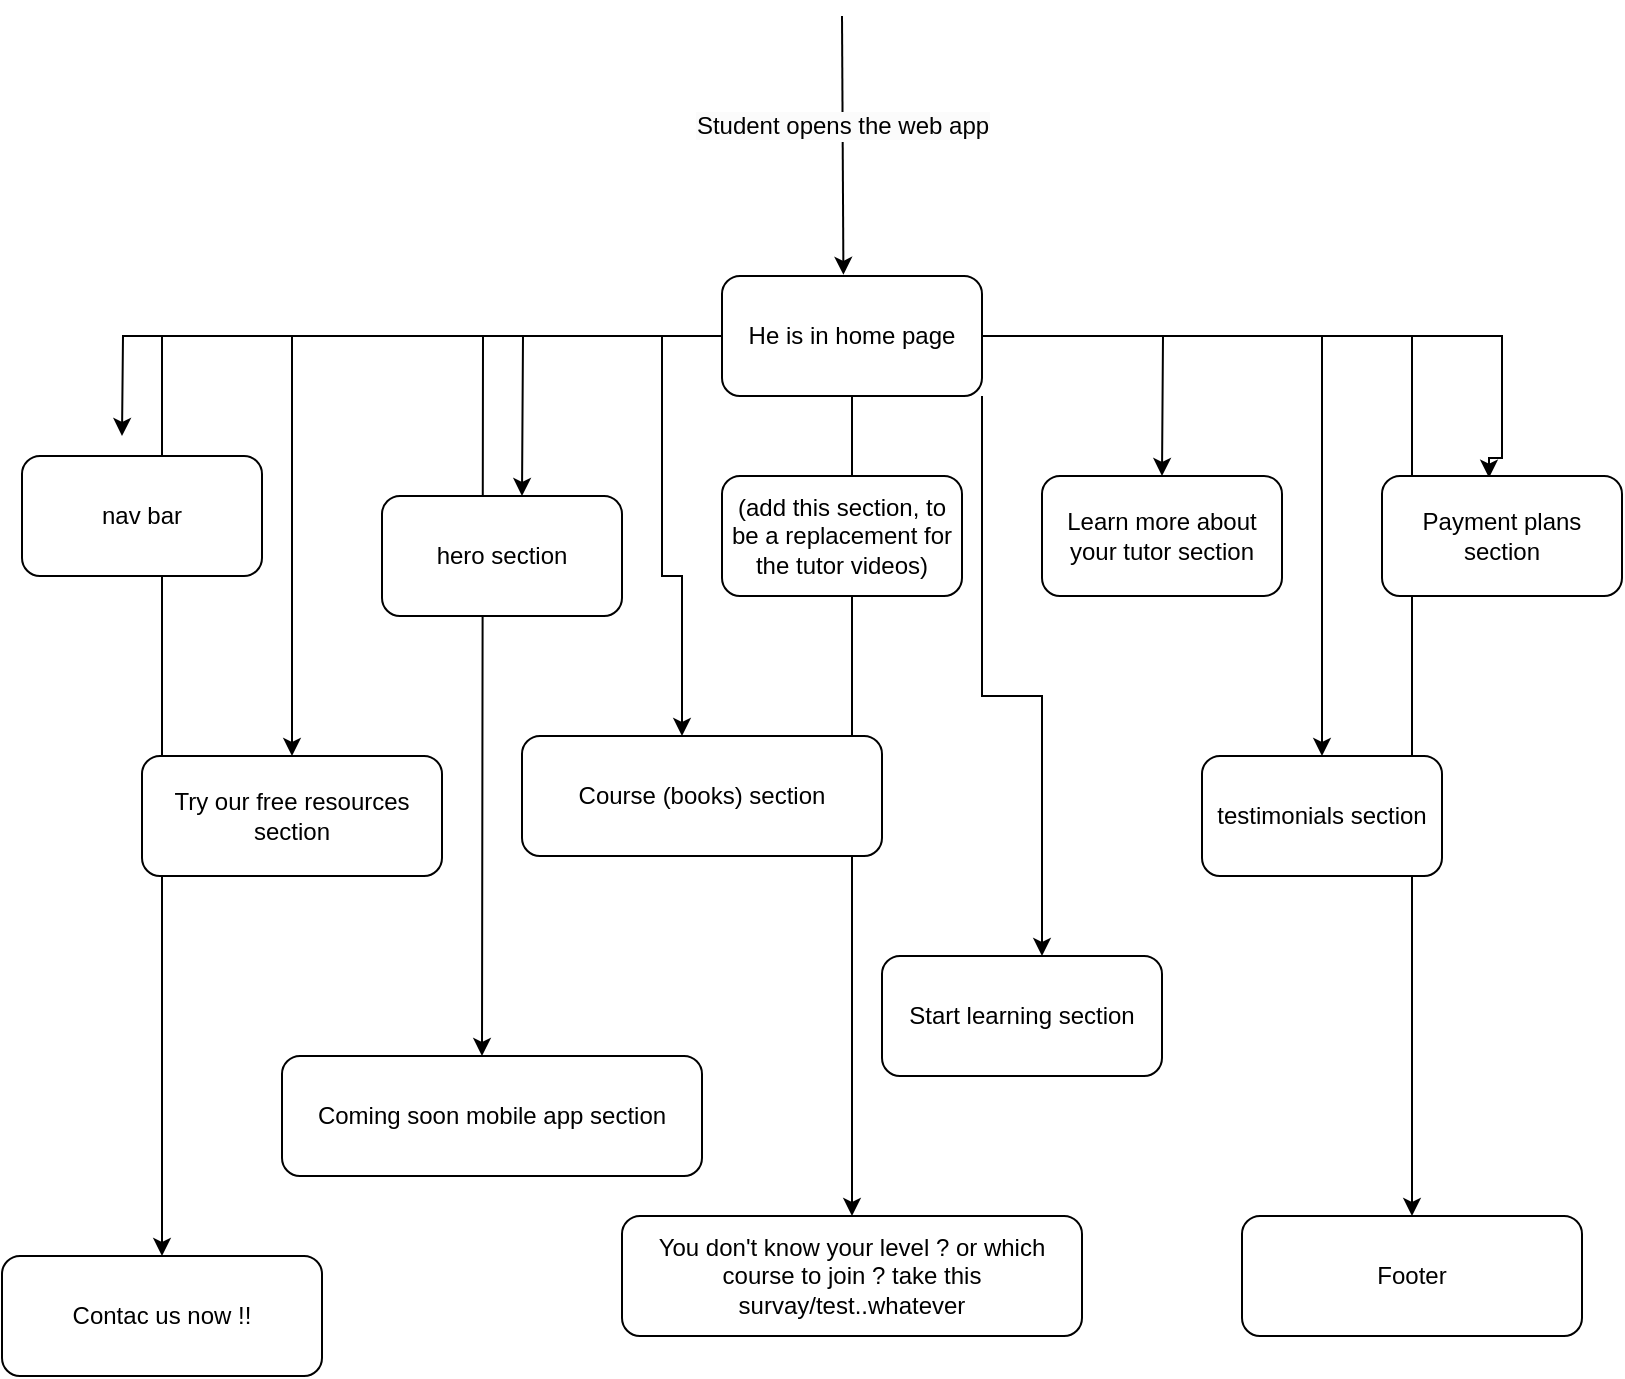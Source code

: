 <mxfile version="24.4.0" type="github" pages="9">
  <diagram name="Home" id="qQ95E2DLK1bnDsNlfMF8">
    <mxGraphModel grid="1" page="1" gridSize="10" guides="1" tooltips="1" connect="1" arrows="1" fold="1" pageScale="1" pageWidth="850" pageHeight="1100" math="0" shadow="0">
      <root>
        <mxCell id="0" />
        <mxCell id="1" parent="0" />
        <mxCell id="99INBaXnObJBXFlZrFe1-5" style="edgeStyle=orthogonalEdgeStyle;rounded=0;orthogonalLoop=1;jettySize=auto;html=1;" parent="1" source="99INBaXnObJBXFlZrFe1-1" edge="1">
          <mxGeometry relative="1" as="geometry">
            <mxPoint x="80" y="250" as="targetPoint" />
          </mxGeometry>
        </mxCell>
        <mxCell id="99INBaXnObJBXFlZrFe1-7" style="edgeStyle=orthogonalEdgeStyle;rounded=0;orthogonalLoop=1;jettySize=auto;html=1;" parent="1" source="99INBaXnObJBXFlZrFe1-1" edge="1">
          <mxGeometry relative="1" as="geometry">
            <mxPoint x="280" y="280" as="targetPoint" />
          </mxGeometry>
        </mxCell>
        <mxCell id="99INBaXnObJBXFlZrFe1-11" style="edgeStyle=orthogonalEdgeStyle;rounded=0;orthogonalLoop=1;jettySize=auto;html=1;" parent="1" source="99INBaXnObJBXFlZrFe1-1" edge="1">
          <mxGeometry relative="1" as="geometry">
            <mxPoint x="600" y="270" as="targetPoint" />
          </mxGeometry>
        </mxCell>
        <mxCell id="99INBaXnObJBXFlZrFe1-13" style="edgeStyle=orthogonalEdgeStyle;rounded=0;orthogonalLoop=1;jettySize=auto;html=1;entryX=0.446;entryY=0.014;entryDx=0;entryDy=0;entryPerimeter=0;" parent="1" source="99INBaXnObJBXFlZrFe1-1" target="99INBaXnObJBXFlZrFe1-14" edge="1">
          <mxGeometry relative="1" as="geometry">
            <mxPoint x="770" y="240" as="targetPoint" />
            <Array as="points">
              <mxPoint x="770" y="200" />
              <mxPoint x="770" y="261" />
            </Array>
          </mxGeometry>
        </mxCell>
        <mxCell id="99INBaXnObJBXFlZrFe1-15" style="edgeStyle=orthogonalEdgeStyle;rounded=0;orthogonalLoop=1;jettySize=auto;html=1;" parent="1" source="99INBaXnObJBXFlZrFe1-1" target="99INBaXnObJBXFlZrFe1-16" edge="1">
          <mxGeometry relative="1" as="geometry">
            <mxPoint x="180" y="420" as="targetPoint" />
          </mxGeometry>
        </mxCell>
        <mxCell id="99INBaXnObJBXFlZrFe1-18" style="edgeStyle=orthogonalEdgeStyle;rounded=0;orthogonalLoop=1;jettySize=auto;html=1;" parent="1" source="99INBaXnObJBXFlZrFe1-1" target="99INBaXnObJBXFlZrFe1-19" edge="1">
          <mxGeometry relative="1" as="geometry">
            <mxPoint x="360" y="390" as="targetPoint" />
            <Array as="points">
              <mxPoint x="350" y="200" />
              <mxPoint x="350" y="320" />
              <mxPoint x="360" y="320" />
            </Array>
          </mxGeometry>
        </mxCell>
        <mxCell id="99INBaXnObJBXFlZrFe1-20" style="edgeStyle=orthogonalEdgeStyle;rounded=0;orthogonalLoop=1;jettySize=auto;html=1;" parent="1" source="99INBaXnObJBXFlZrFe1-1" target="99INBaXnObJBXFlZrFe1-21" edge="1">
          <mxGeometry relative="1" as="geometry">
            <mxPoint x="530" y="410" as="targetPoint" />
          </mxGeometry>
        </mxCell>
        <mxCell id="99INBaXnObJBXFlZrFe1-22" style="edgeStyle=orthogonalEdgeStyle;rounded=0;orthogonalLoop=1;jettySize=auto;html=1;" parent="1" source="99INBaXnObJBXFlZrFe1-1" target="99INBaXnObJBXFlZrFe1-23" edge="1">
          <mxGeometry relative="1" as="geometry">
            <mxPoint x="530" y="420" as="targetPoint" />
            <Array as="points">
              <mxPoint x="510" y="380" />
              <mxPoint x="540" y="380" />
            </Array>
          </mxGeometry>
        </mxCell>
        <mxCell id="99INBaXnObJBXFlZrFe1-24" style="edgeStyle=orthogonalEdgeStyle;rounded=0;orthogonalLoop=1;jettySize=auto;html=1;" parent="1" source="99INBaXnObJBXFlZrFe1-1" edge="1">
          <mxGeometry relative="1" as="geometry">
            <mxPoint x="260" y="560" as="targetPoint" />
          </mxGeometry>
        </mxCell>
        <mxCell id="99INBaXnObJBXFlZrFe1-26" style="edgeStyle=orthogonalEdgeStyle;rounded=0;orthogonalLoop=1;jettySize=auto;html=1;" parent="1" source="99INBaXnObJBXFlZrFe1-1" target="99INBaXnObJBXFlZrFe1-27" edge="1">
          <mxGeometry relative="1" as="geometry">
            <mxPoint x="440" y="640" as="targetPoint" />
          </mxGeometry>
        </mxCell>
        <mxCell id="99INBaXnObJBXFlZrFe1-28" style="edgeStyle=orthogonalEdgeStyle;rounded=0;orthogonalLoop=1;jettySize=auto;html=1;" parent="1" source="99INBaXnObJBXFlZrFe1-1" target="99INBaXnObJBXFlZrFe1-31" edge="1">
          <mxGeometry relative="1" as="geometry">
            <mxPoint x="730" y="650" as="targetPoint" />
          </mxGeometry>
        </mxCell>
        <mxCell id="76fRwmS31UhDcgCS_fb8-1" style="edgeStyle=orthogonalEdgeStyle;rounded=0;orthogonalLoop=1;jettySize=auto;html=1;" parent="1" source="99INBaXnObJBXFlZrFe1-1" target="76fRwmS31UhDcgCS_fb8-2" edge="1">
          <mxGeometry relative="1" as="geometry">
            <mxPoint x="90" y="680" as="targetPoint" />
          </mxGeometry>
        </mxCell>
        <mxCell id="99INBaXnObJBXFlZrFe1-1" value="He is in home page" style="rounded=1;whiteSpace=wrap;html=1;" parent="1" vertex="1">
          <mxGeometry x="380" y="170" width="130" height="60" as="geometry" />
        </mxCell>
        <mxCell id="99INBaXnObJBXFlZrFe1-3" value="" style="endArrow=classic;html=1;rounded=0;entryX=0.467;entryY=-0.01;entryDx=0;entryDy=0;entryPerimeter=0;" parent="1" target="99INBaXnObJBXFlZrFe1-1" edge="1">
          <mxGeometry width="50" height="50" relative="1" as="geometry">
            <mxPoint x="440" y="40" as="sourcePoint" />
            <mxPoint x="439.71" y="150" as="targetPoint" />
          </mxGeometry>
        </mxCell>
        <mxCell id="99INBaXnObJBXFlZrFe1-29" value="&lt;span style=&quot;font-size: 12px; background-color: rgb(251, 251, 251);&quot;&gt;Student opens the web app&lt;/span&gt;" style="edgeLabel;html=1;align=center;verticalAlign=middle;resizable=0;points=[];" parent="99INBaXnObJBXFlZrFe1-3" vertex="1" connectable="0">
          <mxGeometry x="-0.409" y="3" relative="1" as="geometry">
            <mxPoint x="-3" y="17" as="offset" />
          </mxGeometry>
        </mxCell>
        <mxCell id="99INBaXnObJBXFlZrFe1-6" value="nav bar" style="rounded=1;whiteSpace=wrap;html=1;" parent="1" vertex="1">
          <mxGeometry x="30" y="260" width="120" height="60" as="geometry" />
        </mxCell>
        <mxCell id="99INBaXnObJBXFlZrFe1-8" value="hero section" style="rounded=1;whiteSpace=wrap;html=1;" parent="1" vertex="1">
          <mxGeometry x="210" y="280" width="120" height="60" as="geometry" />
        </mxCell>
        <mxCell id="99INBaXnObJBXFlZrFe1-10" value="(add this section, to be a replacement for the tutor videos)" style="rounded=1;whiteSpace=wrap;html=1;" parent="1" vertex="1">
          <mxGeometry x="380" y="270" width="120" height="60" as="geometry" />
        </mxCell>
        <mxCell id="99INBaXnObJBXFlZrFe1-12" value="Learn more about your tutor section" style="rounded=1;whiteSpace=wrap;html=1;" parent="1" vertex="1">
          <mxGeometry x="540" y="270" width="120" height="60" as="geometry" />
        </mxCell>
        <mxCell id="99INBaXnObJBXFlZrFe1-14" value="Payment plans section" style="rounded=1;whiteSpace=wrap;html=1;" parent="1" vertex="1">
          <mxGeometry x="710" y="270" width="120" height="60" as="geometry" />
        </mxCell>
        <mxCell id="99INBaXnObJBXFlZrFe1-16" value="Try our free resources section" style="rounded=1;whiteSpace=wrap;html=1;" parent="1" vertex="1">
          <mxGeometry x="90" y="410" width="150" height="60" as="geometry" />
        </mxCell>
        <mxCell id="99INBaXnObJBXFlZrFe1-19" value="Course (books) section" style="rounded=1;whiteSpace=wrap;html=1;" parent="1" vertex="1">
          <mxGeometry x="280" y="400" width="180" height="60" as="geometry" />
        </mxCell>
        <mxCell id="99INBaXnObJBXFlZrFe1-21" value="testimonials section" style="rounded=1;whiteSpace=wrap;html=1;" parent="1" vertex="1">
          <mxGeometry x="620" y="410" width="120" height="60" as="geometry" />
        </mxCell>
        <mxCell id="99INBaXnObJBXFlZrFe1-23" value="Start learning section" style="rounded=1;whiteSpace=wrap;html=1;" parent="1" vertex="1">
          <mxGeometry x="460" y="510" width="140" height="60" as="geometry" />
        </mxCell>
        <mxCell id="99INBaXnObJBXFlZrFe1-25" value="Coming soon mobile app section" style="rounded=1;whiteSpace=wrap;html=1;" parent="1" vertex="1">
          <mxGeometry x="160" y="560" width="210" height="60" as="geometry" />
        </mxCell>
        <mxCell id="99INBaXnObJBXFlZrFe1-27" value="You don&#39;t know your level ? or which course to join ? take this survay/test..whatever" style="rounded=1;whiteSpace=wrap;html=1;" parent="1" vertex="1">
          <mxGeometry x="330" y="640" width="230" height="60" as="geometry" />
        </mxCell>
        <mxCell id="99INBaXnObJBXFlZrFe1-31" value="Footer" style="rounded=1;whiteSpace=wrap;html=1;" parent="1" vertex="1">
          <mxGeometry x="640" y="640" width="170" height="60" as="geometry" />
        </mxCell>
        <mxCell id="76fRwmS31UhDcgCS_fb8-2" value="Contac us now !!" style="rounded=1;whiteSpace=wrap;html=1;" parent="1" vertex="1">
          <mxGeometry x="20" y="660" width="160" height="60" as="geometry" />
        </mxCell>
      </root>
    </mxGraphModel>
  </diagram>
  <diagram id="vQE7vvgTvT3320Fhl1fX" name="NavBar">
    <mxGraphModel grid="1" page="1" gridSize="10" guides="1" tooltips="1" connect="1" arrows="1" fold="1" pageScale="1" pageWidth="850" pageHeight="1100" math="0" shadow="0">
      <root>
        <mxCell id="0" />
        <mxCell id="1" parent="0" />
        <mxCell id="qBHMc7ry1mglnmrdQFWr-1" value="" style="endArrow=classic;html=1;rounded=0;" edge="1" parent="1" target="qBHMc7ry1mglnmrdQFWr-3">
          <mxGeometry width="50" height="50" relative="1" as="geometry">
            <mxPoint x="440" y="30" as="sourcePoint" />
            <mxPoint x="440" y="160" as="targetPoint" />
          </mxGeometry>
        </mxCell>
        <mxCell id="qBHMc7ry1mglnmrdQFWr-2" value="Client in/on nav bar" style="edgeLabel;html=1;align=center;verticalAlign=middle;resizable=0;points=[];" vertex="1" connectable="0" parent="qBHMc7ry1mglnmrdQFWr-1">
          <mxGeometry x="-0.239" y="-1" relative="1" as="geometry">
            <mxPoint as="offset" />
          </mxGeometry>
        </mxCell>
        <mxCell id="qBHMc7ry1mglnmrdQFWr-4" style="edgeStyle=orthogonalEdgeStyle;rounded=0;orthogonalLoop=1;jettySize=auto;html=1;" edge="1" parent="1" source="qBHMc7ry1mglnmrdQFWr-3">
          <mxGeometry relative="1" as="geometry">
            <mxPoint x="90" y="210" as="targetPoint" />
          </mxGeometry>
        </mxCell>
        <mxCell id="qBHMc7ry1mglnmrdQFWr-6" style="edgeStyle=orthogonalEdgeStyle;rounded=0;orthogonalLoop=1;jettySize=auto;html=1;" edge="1" parent="1" source="qBHMc7ry1mglnmrdQFWr-3" target="qBHMc7ry1mglnmrdQFWr-7">
          <mxGeometry relative="1" as="geometry">
            <mxPoint x="250" y="240" as="targetPoint" />
          </mxGeometry>
        </mxCell>
        <mxCell id="qBHMc7ry1mglnmrdQFWr-8" style="edgeStyle=orthogonalEdgeStyle;rounded=0;orthogonalLoop=1;jettySize=auto;html=1;" edge="1" parent="1" source="qBHMc7ry1mglnmrdQFWr-3" target="qBHMc7ry1mglnmrdQFWr-9">
          <mxGeometry relative="1" as="geometry">
            <mxPoint x="440" y="250" as="targetPoint" />
          </mxGeometry>
        </mxCell>
        <mxCell id="qBHMc7ry1mglnmrdQFWr-10" style="edgeStyle=orthogonalEdgeStyle;rounded=0;orthogonalLoop=1;jettySize=auto;html=1;" edge="1" parent="1" source="qBHMc7ry1mglnmrdQFWr-3">
          <mxGeometry relative="1" as="geometry">
            <mxPoint x="610" y="230" as="targetPoint" />
          </mxGeometry>
        </mxCell>
        <mxCell id="p5dpOKsnA8Q_YTcsY6Lo-1" style="edgeStyle=orthogonalEdgeStyle;rounded=0;orthogonalLoop=1;jettySize=auto;html=1;" edge="1" parent="1" source="qBHMc7ry1mglnmrdQFWr-3" target="p5dpOKsnA8Q_YTcsY6Lo-2">
          <mxGeometry relative="1" as="geometry">
            <mxPoint x="770" y="260" as="targetPoint" />
          </mxGeometry>
        </mxCell>
        <mxCell id="p5dpOKsnA8Q_YTcsY6Lo-3" style="edgeStyle=orthogonalEdgeStyle;rounded=0;orthogonalLoop=1;jettySize=auto;html=1;" edge="1" parent="1" source="qBHMc7ry1mglnmrdQFWr-3" target="p5dpOKsnA8Q_YTcsY6Lo-4">
          <mxGeometry relative="1" as="geometry">
            <mxPoint x="330" y="390" as="targetPoint" />
            <Array as="points">
              <mxPoint x="440" y="230" />
              <mxPoint x="331" y="230" />
            </Array>
          </mxGeometry>
        </mxCell>
        <mxCell id="p5dpOKsnA8Q_YTcsY6Lo-5" style="edgeStyle=orthogonalEdgeStyle;rounded=0;orthogonalLoop=1;jettySize=auto;html=1;" edge="1" parent="1" source="qBHMc7ry1mglnmrdQFWr-3" target="p5dpOKsnA8Q_YTcsY6Lo-6">
          <mxGeometry relative="1" as="geometry">
            <mxPoint x="540" y="420" as="targetPoint" />
            <Array as="points">
              <mxPoint x="440" y="220" />
              <mxPoint x="541" y="220" />
              <mxPoint x="541" y="420" />
              <mxPoint x="520" y="420" />
            </Array>
          </mxGeometry>
        </mxCell>
        <mxCell id="qBHMc7ry1mglnmrdQFWr-3" value="Tabs/pages in the nav bar" style="rounded=1;whiteSpace=wrap;html=1;" vertex="1" parent="1">
          <mxGeometry x="320" y="140" width="240" height="60" as="geometry" />
        </mxCell>
        <mxCell id="qBHMc7ry1mglnmrdQFWr-5" value="Logo/home link" style="rounded=1;whiteSpace=wrap;html=1;" vertex="1" parent="1">
          <mxGeometry x="30" y="220" width="120" height="60" as="geometry" />
        </mxCell>
        <mxCell id="qBHMc7ry1mglnmrdQFWr-7" value="Courses" style="rounded=1;whiteSpace=wrap;html=1;" vertex="1" parent="1">
          <mxGeometry x="190" y="220" width="120" height="60" as="geometry" />
        </mxCell>
        <mxCell id="qBHMc7ry1mglnmrdQFWr-9" value="Resources (Free Resources&lt;span style=&quot;background-color: initial;&quot;&gt;)&lt;/span&gt;" style="rounded=1;whiteSpace=wrap;html=1;" vertex="1" parent="1">
          <mxGeometry x="380" y="240" width="120" height="60" as="geometry" />
        </mxCell>
        <mxCell id="qBHMc7ry1mglnmrdQFWr-11" value="Contact us now" style="rounded=1;whiteSpace=wrap;html=1;" vertex="1" parent="1">
          <mxGeometry x="550" y="240" width="120" height="60" as="geometry" />
        </mxCell>
        <mxCell id="p5dpOKsnA8Q_YTcsY6Lo-2" value="About us (Learn more about your tutor)" style="rounded=1;whiteSpace=wrap;html=1;" vertex="1" parent="1">
          <mxGeometry x="700" y="240" width="140" height="70" as="geometry" />
        </mxCell>
        <mxCell id="p5dpOKsnA8Q_YTcsY6Lo-4" value="Join now (will take him to survay/test)" style="rounded=1;whiteSpace=wrap;html=1;" vertex="1" parent="1">
          <mxGeometry x="270" y="350" width="120" height="60" as="geometry" />
        </mxCell>
        <mxCell id="p5dpOKsnA8Q_YTcsY6Lo-6" value="Chang language button" style="rounded=1;whiteSpace=wrap;html=1;" vertex="1" parent="1">
          <mxGeometry x="450" y="390" width="120" height="60" as="geometry" />
        </mxCell>
      </root>
    </mxGraphModel>
  </diagram>
  <diagram id="QKszedKwvFP-QUrR3vZq" name="CoursesPage">
    <mxGraphModel grid="1" page="1" gridSize="10" guides="1" tooltips="1" connect="1" arrows="1" fold="1" pageScale="1" pageWidth="850" pageHeight="1100" math="0" shadow="0">
      <root>
        <mxCell id="0" />
        <mxCell id="1" parent="0" />
        <mxCell id="uB3lZuAtJhWU3ZwrZ7g3-1" value="" style="edgeStyle=none;orthogonalLoop=1;jettySize=auto;html=1;rounded=0;" edge="1" parent="1" target="uB3lZuAtJhWU3ZwrZ7g3-3">
          <mxGeometry width="100" relative="1" as="geometry">
            <mxPoint x="440" y="10" as="sourcePoint" />
            <mxPoint x="440" y="90" as="targetPoint" />
            <Array as="points">
              <mxPoint x="440" y="50" />
            </Array>
          </mxGeometry>
        </mxCell>
        <mxCell id="uB3lZuAtJhWU3ZwrZ7g3-2" value="Client directed/presses on courses page" style="text;html=1;align=center;verticalAlign=middle;resizable=0;points=[];autosize=1;strokeColor=none;fillColor=none;" vertex="1" parent="1">
          <mxGeometry x="320" y="28" width="240" height="30" as="geometry" />
        </mxCell>
        <mxCell id="uB3lZuAtJhWU3ZwrZ7g3-4" style="edgeStyle=orthogonalEdgeStyle;rounded=0;orthogonalLoop=1;jettySize=auto;html=1;" edge="1" parent="1" source="uB3lZuAtJhWU3ZwrZ7g3-3" target="uB3lZuAtJhWU3ZwrZ7g3-5">
          <mxGeometry relative="1" as="geometry">
            <mxPoint x="280" y="230" as="targetPoint" />
            <Array as="points">
              <mxPoint x="280" y="120" />
              <mxPoint x="280" y="170" />
              <mxPoint x="145" y="170" />
            </Array>
          </mxGeometry>
        </mxCell>
        <mxCell id="uB3lZuAtJhWU3ZwrZ7g3-7" value="Clien press on a course card" style="edgeLabel;html=1;align=center;verticalAlign=middle;resizable=0;points=[];" vertex="1" connectable="0" parent="uB3lZuAtJhWU3ZwrZ7g3-4">
          <mxGeometry x="0.06" relative="1" as="geometry">
            <mxPoint as="offset" />
          </mxGeometry>
        </mxCell>
        <mxCell id="uB3lZuAtJhWU3ZwrZ7g3-3" value="See all courses as cards (exactly as camply courses page)&lt;div&gt;and they are categorized into (Adults-kids...etc)&lt;/div&gt;" style="rounded=1;whiteSpace=wrap;html=1;" vertex="1" parent="1">
          <mxGeometry x="330" y="70" width="220" height="100" as="geometry" />
        </mxCell>
        <mxCell id="uB3lZuAtJhWU3ZwrZ7g3-5" value="&lt;u&gt;&lt;b&gt;See all course details&lt;/b&gt;&lt;/u&gt;&lt;div&gt;&lt;br&gt;&lt;/div&gt;&lt;div&gt;Course/book title&lt;/div&gt;&lt;div&gt;Course info&lt;/div&gt;&lt;div&gt;Syllabus&lt;/div&gt;&lt;div&gt;Try it out button (Join now)&lt;/div&gt;&lt;div&gt;tags(adult-level-...etc)&lt;/div&gt;&lt;div&gt;Other Courses&lt;/div&gt;&lt;div&gt;&lt;br&gt;&lt;/div&gt;" style="rounded=1;whiteSpace=wrap;html=1;" vertex="1" parent="1">
          <mxGeometry x="290" y="250" width="210" height="180" as="geometry" />
        </mxCell>
      </root>
    </mxGraphModel>
  </diagram>
  <diagram id="tzEvsl8KpvASyx-76CDh" name="TestPage">
    <mxGraphModel dx="1287" dy="665" grid="1" gridSize="10" guides="1" tooltips="1" connect="1" arrows="1" fold="1" page="1" pageScale="1" pageWidth="850" pageHeight="1100" math="0" shadow="0">
      <root>
        <mxCell id="0" />
        <mxCell id="1" parent="0" />
        <mxCell id="RE3mwSIbp9zGbHqjbAvO-1" value="" style="edgeStyle=none;orthogonalLoop=1;jettySize=auto;html=1;rounded=0;" parent="1" target="RE3mwSIbp9zGbHqjbAvO-3" edge="1">
          <mxGeometry width="100" relative="1" as="geometry">
            <mxPoint x="440" y="10" as="sourcePoint" />
            <mxPoint x="440" y="100" as="targetPoint" />
            <Array as="points" />
          </mxGeometry>
        </mxCell>
        <mxCell id="RE3mwSIbp9zGbHqjbAvO-2" value="Student presses on join now button" style="edgeLabel;html=1;align=center;verticalAlign=middle;resizable=0;points=[];" parent="RE3mwSIbp9zGbHqjbAvO-1" vertex="1" connectable="0">
          <mxGeometry x="-0.06" y="2" relative="1" as="geometry">
            <mxPoint as="offset" />
          </mxGeometry>
        </mxCell>
        <mxCell id="LlV7WL3NGxs4MEIPcyIP-4" style="edgeStyle=orthogonalEdgeStyle;rounded=0;orthogonalLoop=1;jettySize=auto;html=1;" parent="1" source="RE3mwSIbp9zGbHqjbAvO-3" target="LlV7WL3NGxs4MEIPcyIP-5" edge="1">
          <mxGeometry relative="1" as="geometry">
            <mxPoint x="440" y="360" as="targetPoint" />
          </mxGeometry>
        </mxCell>
        <mxCell id="LlV7WL3NGxs4MEIPcyIP-6" value="First Phase" style="edgeLabel;html=1;align=center;verticalAlign=middle;resizable=0;points=[];" parent="LlV7WL3NGxs4MEIPcyIP-4" vertex="1" connectable="0">
          <mxGeometry x="0.429" relative="1" as="geometry">
            <mxPoint as="offset" />
          </mxGeometry>
        </mxCell>
        <mxCell id="RE3mwSIbp9zGbHqjbAvO-3" value="&lt;u&gt;&lt;b&gt;Client sees the survey/test&lt;/b&gt;&lt;/u&gt;&lt;div&gt;&lt;br&gt;&lt;/div&gt;&lt;div&gt;test phases up top&lt;/div&gt;&lt;div&gt;phase questions&lt;/div&gt;&lt;div&gt;at the end he will be on the checkout with the appropirate payment plan for him&lt;/div&gt;&lt;div&gt;And after he pay you may show him the invocie where can print it or download it (It must contian unique number)&lt;/div&gt;&lt;div&gt;&lt;br&gt;&lt;/div&gt;" style="rounded=1;whiteSpace=wrap;html=1;" parent="1" vertex="1">
          <mxGeometry x="200" y="120" width="480" height="140" as="geometry" />
        </mxCell>
        <mxCell id="LwHHBxwvvmOy3t4fA_ZI-1" style="edgeStyle=orthogonalEdgeStyle;rounded=0;orthogonalLoop=1;jettySize=auto;html=1;" edge="1" parent="1" source="LlV7WL3NGxs4MEIPcyIP-5" target="BI_6KtFZ43zNFemYJTCa-1">
          <mxGeometry relative="1" as="geometry">
            <mxPoint x="339.36" y="598.7" as="targetPoint" />
            <mxPoint x="320" y="390" as="sourcePoint" />
          </mxGeometry>
        </mxCell>
        <mxCell id="LwHHBxwvvmOy3t4fA_ZI-2" value="Student press on next" style="edgeLabel;html=1;align=center;verticalAlign=middle;resizable=0;points=[];" vertex="1" connectable="0" parent="LwHHBxwvvmOy3t4fA_ZI-1">
          <mxGeometry x="0.15" y="-2" relative="1" as="geometry">
            <mxPoint as="offset" />
          </mxGeometry>
        </mxCell>
        <mxCell id="LlV7WL3NGxs4MEIPcyIP-5" value="&lt;u&gt;&lt;b&gt;Phase One: Personal Info&lt;/b&gt;&lt;/u&gt;&lt;div&gt;Name(First name and last name)&lt;/div&gt;&lt;div&gt;Age (full date)--Display Kids or Normal package depenging on age&lt;/div&gt;&lt;div&gt;Native language (select element)&lt;/div&gt;&lt;div&gt;Origin Country (select element)&lt;/div&gt;&lt;div&gt;&lt;div&gt;&lt;div&gt;Arabic level&lt;/div&gt;&lt;div&gt;Age&lt;/div&gt;&lt;/div&gt;&lt;/div&gt;" style="rounded=1;whiteSpace=wrap;html=1;" parent="1" vertex="1">
          <mxGeometry x="380" y="350" width="300" height="170" as="geometry" />
        </mxCell>
        <mxCell id="LwHHBxwvvmOy3t4fA_ZI-4" style="edgeStyle=orthogonalEdgeStyle;rounded=0;orthogonalLoop=1;jettySize=auto;html=1;entryX=0.667;entryY=0;entryDx=0;entryDy=0;entryPerimeter=0;" edge="1" parent="1" source="LwHHBxwvvmOy3t4fA_ZI-3" target="LwHHBxwvvmOy3t4fA_ZI-9">
          <mxGeometry relative="1" as="geometry">
            <mxPoint x="495" y="1229.95" as="targetPoint" />
            <mxPoint x="505.053" y="1119.95" as="sourcePoint" />
          </mxGeometry>
        </mxCell>
        <mxCell id="LwHHBxwvvmOy3t4fA_ZI-5" value="Student chooses a certian course" style="edgeLabel;html=1;align=center;verticalAlign=middle;resizable=0;points=[];" vertex="1" connectable="0" parent="LwHHBxwvvmOy3t4fA_ZI-4">
          <mxGeometry x="-0.166" y="-2" relative="1" as="geometry">
            <mxPoint as="offset" />
          </mxGeometry>
        </mxCell>
        <mxCell id="LwHHBxwvvmOy3t4fA_ZI-6" style="edgeStyle=orthogonalEdgeStyle;rounded=0;orthogonalLoop=1;jettySize=auto;html=1;entryX=0.5;entryY=0;entryDx=0;entryDy=0;exitX=0.005;exitY=0.592;exitDx=0;exitDy=0;exitPerimeter=0;" edge="1" parent="1" source="LwHHBxwvvmOy3t4fA_ZI-3" target="LwHHBxwvvmOy3t4fA_ZI-8">
          <mxGeometry relative="1" as="geometry">
            <mxPoint x="250" y="1199.95" as="targetPoint" />
            <mxPoint x="360" y="1070.003" as="sourcePoint" />
          </mxGeometry>
        </mxCell>
        <mxCell id="LwHHBxwvvmOy3t4fA_ZI-7" value="studens press on preview course&amp;nbsp;" style="edgeLabel;html=1;align=center;verticalAlign=middle;resizable=0;points=[];" vertex="1" connectable="0" parent="LwHHBxwvvmOy3t4fA_ZI-6">
          <mxGeometry x="0.063" relative="1" as="geometry">
            <mxPoint as="offset" />
          </mxGeometry>
        </mxCell>
        <mxCell id="LwHHBxwvvmOy3t4fA_ZI-3" value="&lt;b&gt;&lt;u&gt;Phase Three: Choose a course&lt;/u&gt;&lt;/b&gt;&lt;div&gt;All courses crads&lt;/div&gt;" style="rounded=1;whiteSpace=wrap;html=1;" vertex="1" parent="1">
          <mxGeometry x="360" y="940" width="290" height="100" as="geometry" />
        </mxCell>
        <mxCell id="LwHHBxwvvmOy3t4fA_ZI-8" value="Course details appeared as a side bar" style="rounded=1;whiteSpace=wrap;html=1;" vertex="1" parent="1">
          <mxGeometry x="190" y="1209.95" width="120" height="60" as="geometry" />
        </mxCell>
        <mxCell id="LwHHBxwvvmOy3t4fA_ZI-20" style="edgeStyle=orthogonalEdgeStyle;rounded=0;orthogonalLoop=1;jettySize=auto;html=1;" edge="1" parent="1" source="LwHHBxwvvmOy3t4fA_ZI-9" target="LwHHBxwvvmOy3t4fA_ZI-19">
          <mxGeometry relative="1" as="geometry" />
        </mxCell>
        <mxCell id="LwHHBxwvvmOy3t4fA_ZI-22" value="Student presses on next" style="edgeLabel;html=1;align=center;verticalAlign=middle;resizable=0;points=[];" vertex="1" connectable="0" parent="LwHHBxwvvmOy3t4fA_ZI-20">
          <mxGeometry x="-0.708" y="1" relative="1" as="geometry">
            <mxPoint x="27" y="1" as="offset" />
          </mxGeometry>
        </mxCell>
        <mxCell id="LwHHBxwvvmOy3t4fA_ZI-25" value="Kids (Depending on age)" style="edgeLabel;html=1;align=center;verticalAlign=middle;resizable=0;points=[];" vertex="1" connectable="0" parent="LwHHBxwvvmOy3t4fA_ZI-20">
          <mxGeometry x="0.274" y="-1" relative="1" as="geometry">
            <mxPoint as="offset" />
          </mxGeometry>
        </mxCell>
        <mxCell id="LwHHBxwvvmOy3t4fA_ZI-21" style="edgeStyle=orthogonalEdgeStyle;rounded=0;orthogonalLoop=1;jettySize=auto;html=1;" edge="1" parent="1" source="LwHHBxwvvmOy3t4fA_ZI-9" target="LwHHBxwvvmOy3t4fA_ZI-15">
          <mxGeometry relative="1" as="geometry" />
        </mxCell>
        <mxCell id="LwHHBxwvvmOy3t4fA_ZI-23" value="Student presses on next" style="edgeLabel;html=1;align=center;verticalAlign=middle;resizable=0;points=[];" vertex="1" connectable="0" parent="LwHHBxwvvmOy3t4fA_ZI-21">
          <mxGeometry x="-0.386" y="-1" relative="1" as="geometry">
            <mxPoint as="offset" />
          </mxGeometry>
        </mxCell>
        <mxCell id="LwHHBxwvvmOy3t4fA_ZI-24" value="Adults (Depending on age)" style="edgeLabel;html=1;align=center;verticalAlign=middle;resizable=0;points=[];" vertex="1" connectable="0" parent="LwHHBxwvvmOy3t4fA_ZI-21">
          <mxGeometry x="0.367" relative="1" as="geometry">
            <mxPoint as="offset" />
          </mxGeometry>
        </mxCell>
        <mxCell id="LwHHBxwvvmOy3t4fA_ZI-9" value="Next button appears" style="rounded=1;whiteSpace=wrap;html=1;" vertex="1" parent="1">
          <mxGeometry x="420" y="1269.95" width="120" height="60" as="geometry" />
        </mxCell>
        <mxCell id="LwHHBxwvvmOy3t4fA_ZI-29" style="edgeStyle=orthogonalEdgeStyle;rounded=0;orthogonalLoop=1;jettySize=auto;html=1;" edge="1" parent="1" source="LwHHBxwvvmOy3t4fA_ZI-15" target="LwHHBxwvvmOy3t4fA_ZI-27">
          <mxGeometry relative="1" as="geometry" />
        </mxCell>
        <mxCell id="LwHHBxwvvmOy3t4fA_ZI-15" value="&lt;b&gt;&lt;u&gt;Phase Three: Plans&lt;/u&gt;&lt;/b&gt;&lt;div&gt;Private&lt;/div&gt;&lt;div&gt;Group of 2&lt;/div&gt;&lt;div&gt;More than 2&lt;/div&gt;" style="rounded=1;whiteSpace=wrap;html=1;" vertex="1" parent="1">
          <mxGeometry x="190" y="1479.95" width="140" height="80" as="geometry" />
        </mxCell>
        <mxCell id="LwHHBxwvvmOy3t4fA_ZI-28" style="edgeStyle=orthogonalEdgeStyle;rounded=0;orthogonalLoop=1;jettySize=auto;html=1;" edge="1" parent="1" source="LwHHBxwvvmOy3t4fA_ZI-19" target="LwHHBxwvvmOy3t4fA_ZI-27">
          <mxGeometry relative="1" as="geometry" />
        </mxCell>
        <mxCell id="LwHHBxwvvmOy3t4fA_ZI-30" value="Student presses on next" style="edgeLabel;html=1;align=center;verticalAlign=middle;resizable=0;points=[];" vertex="1" connectable="0" parent="LwHHBxwvvmOy3t4fA_ZI-28">
          <mxGeometry x="0.43" relative="1" as="geometry">
            <mxPoint as="offset" />
          </mxGeometry>
        </mxCell>
        <mxCell id="LwHHBxwvvmOy3t4fA_ZI-19" value="&lt;b&gt;&lt;u&gt;Phase Three: Plans&lt;/u&gt;&lt;/b&gt;&lt;div&gt;Private&lt;/div&gt;&lt;div&gt;Group of 2&lt;/div&gt;&lt;div&gt;More than 2&lt;/div&gt;" style="rounded=1;whiteSpace=wrap;html=1;" vertex="1" parent="1">
          <mxGeometry x="600" y="1469.95" width="160" height="90" as="geometry" />
        </mxCell>
        <mxCell id="LwHHBxwvvmOy3t4fA_ZI-31" style="edgeStyle=orthogonalEdgeStyle;rounded=0;orthogonalLoop=1;jettySize=auto;html=1;entryX=0.576;entryY=-0.043;entryDx=0;entryDy=0;entryPerimeter=0;" edge="1" parent="1" source="LwHHBxwvvmOy3t4fA_ZI-27" target="LwHHBxwvvmOy3t4fA_ZI-33">
          <mxGeometry relative="1" as="geometry">
            <mxPoint x="480" y="1799.95" as="targetPoint" />
          </mxGeometry>
        </mxCell>
        <mxCell id="LwHHBxwvvmOy3t4fA_ZI-32" value="Studens has paid" style="edgeLabel;html=1;align=center;verticalAlign=middle;resizable=0;points=[];" vertex="1" connectable="0" parent="LwHHBxwvvmOy3t4fA_ZI-31">
          <mxGeometry x="-0.217" y="-1" relative="1" as="geometry">
            <mxPoint as="offset" />
          </mxGeometry>
        </mxCell>
        <mxCell id="LwHHBxwvvmOy3t4fA_ZI-27" value="Checkout page&lt;div&gt;Paypal&amp;nbsp;&lt;/div&gt;&lt;div&gt;or&amp;nbsp;&lt;/div&gt;&lt;div&gt;Bank&lt;/div&gt;&lt;div&gt;&lt;br&gt;&lt;/div&gt;" style="rounded=1;whiteSpace=wrap;html=1;" vertex="1" parent="1">
          <mxGeometry x="400" y="1619.95" width="160" height="110" as="geometry" />
        </mxCell>
        <mxCell id="LwHHBxwvvmOy3t4fA_ZI-33" value="A. Preview his recipt/invoice (Enable him to copy transaction id or print/download the invoice)&lt;div&gt;B. Send confirmation mail to his email&lt;/div&gt;&lt;div&gt;C. Display&amp;nbsp; a message on his screen which says (&lt;span style=&quot;background-color: rgb(255, 255, 255); font-size: 11px; text-wrap: nowrap;&quot;&gt;Your tutor will contact you soon&lt;/span&gt;&lt;span style=&quot;background-color: initial;&quot;&gt;)&lt;/span&gt;&lt;/div&gt;" style="rounded=1;whiteSpace=wrap;html=1;" vertex="1" parent="1">
          <mxGeometry x="350" y="1859.95" width="280" height="210" as="geometry" />
        </mxCell>
        <mxCell id="BI_6KtFZ43zNFemYJTCa-2" style="edgeStyle=orthogonalEdgeStyle;rounded=0;orthogonalLoop=1;jettySize=auto;html=1;" edge="1" parent="1" source="BI_6KtFZ43zNFemYJTCa-1" target="LwHHBxwvvmOy3t4fA_ZI-3">
          <mxGeometry relative="1" as="geometry" />
        </mxCell>
        <mxCell id="BI_6KtFZ43zNFemYJTCa-1" value="&lt;div&gt;&lt;b&gt;&lt;u&gt;How the test going to be implemented???&lt;/u&gt;&lt;/b&gt;&lt;/div&gt;&lt;b&gt;&lt;u&gt;&lt;div&gt;&lt;b&gt;&lt;u&gt;&lt;br&gt;&lt;/u&gt;&lt;/b&gt;&lt;/div&gt;Phase two: Test to evalutate your level&lt;/u&gt;&lt;/b&gt;&lt;div&gt;&lt;br&gt;&lt;/div&gt;" style="rounded=1;whiteSpace=wrap;html=1;fillColor=#FF3333;" vertex="1" parent="1">
          <mxGeometry x="200" y="630" width="290" height="100" as="geometry" />
        </mxCell>
      </root>
    </mxGraphModel>
  </diagram>
  <diagram id="CI355EpnzvKX1VtgfptM" name="FreeResourcesPage">
    <mxGraphModel grid="1" page="1" gridSize="10" guides="1" tooltips="1" connect="1" arrows="1" fold="1" pageScale="1" pageWidth="850" pageHeight="1100" math="0" shadow="0">
      <root>
        <mxCell id="0" />
        <mxCell id="1" parent="0" />
        <mxCell id="V4mTrTui0ELXM4Fs0Xw9-1" value="" style="edgeStyle=none;orthogonalLoop=1;jettySize=auto;html=1;rounded=0;" parent="1" target="V4mTrTui0ELXM4Fs0Xw9-3" edge="1">
          <mxGeometry width="100" relative="1" as="geometry">
            <mxPoint x="440" y="20" as="sourcePoint" />
            <mxPoint x="440" y="110" as="targetPoint" />
            <Array as="points" />
          </mxGeometry>
        </mxCell>
        <mxCell id="V4mTrTui0ELXM4Fs0Xw9-2" value="Student presses on Get a free lesson&amp;nbsp;" style="edgeLabel;html=1;align=center;verticalAlign=middle;resizable=0;points=[];" parent="V4mTrTui0ELXM4Fs0Xw9-1" vertex="1" connectable="0">
          <mxGeometry x="-0.194" y="1" relative="1" as="geometry">
            <mxPoint as="offset" />
          </mxGeometry>
        </mxCell>
        <mxCell id="V4mTrTui0ELXM4Fs0Xw9-4" style="edgeStyle=orthogonalEdgeStyle;rounded=0;orthogonalLoop=1;jettySize=auto;html=1;" parent="1" source="V4mTrTui0ELXM4Fs0Xw9-3" target="V4mTrTui0ELXM4Fs0Xw9-6" edge="1">
          <mxGeometry relative="1" as="geometry">
            <mxPoint x="440" y="320" as="targetPoint" />
          </mxGeometry>
        </mxCell>
        <mxCell id="V4mTrTui0ELXM4Fs0Xw9-5" value="Client presses on a resource" style="edgeLabel;html=1;align=center;verticalAlign=middle;resizable=0;points=[];" parent="V4mTrTui0ELXM4Fs0Xw9-4" vertex="1" connectable="0">
          <mxGeometry x="-0.027" y="1" relative="1" as="geometry">
            <mxPoint as="offset" />
          </mxGeometry>
        </mxCell>
        <mxCell id="V4mTrTui0ELXM4Fs0Xw9-3" value="" style="rounded=1;whiteSpace=wrap;html=1;" parent="1" vertex="1">
          <mxGeometry x="290" y="120" width="300" height="90" as="geometry" />
        </mxCell>
        <mxCell id="V4mTrTui0ELXM4Fs0Xw9-6" value="" style="rounded=1;whiteSpace=wrap;html=1;" parent="1" vertex="1">
          <mxGeometry x="290" y="320" width="300" height="150" as="geometry" />
        </mxCell>
      </root>
    </mxGraphModel>
  </diagram>
  <diagram id="0rYFkXEj88z6BJiJMRTO" name="ContactUsPage">
    <mxGraphModel dx="643" dy="333" grid="1" gridSize="10" guides="1" tooltips="1" connect="1" arrows="1" fold="1" page="1" pageScale="1" pageWidth="850" pageHeight="1100" math="0" shadow="0">
      <root>
        <mxCell id="0" />
        <mxCell id="1" parent="0" />
        <mxCell id="fkW3sX-ybW8KuCKRwhAY-1" value="" style="edgeStyle=none;orthogonalLoop=1;jettySize=auto;html=1;rounded=0;" parent="1" target="fkW3sX-ybW8KuCKRwhAY-2" edge="1">
          <mxGeometry width="100" relative="1" as="geometry">
            <mxPoint x="400" y="10" as="sourcePoint" />
            <mxPoint x="400" y="80" as="targetPoint" />
            <Array as="points" />
          </mxGeometry>
        </mxCell>
        <mxCell id="fkW3sX-ybW8KuCKRwhAY-3" value="Client directed/presses on contact us page" style="edgeLabel;html=1;align=center;verticalAlign=middle;resizable=0;points=[];" parent="fkW3sX-ybW8KuCKRwhAY-1" vertex="1" connectable="0">
          <mxGeometry x="-0.26" y="1" relative="1" as="geometry">
            <mxPoint x="9" as="offset" />
          </mxGeometry>
        </mxCell>
        <mxCell id="fkW3sX-ybW8KuCKRwhAY-2" value="&lt;b&gt;&lt;u&gt;Client sees a bunch of inputs so he can enter his details in them&lt;/u&gt;&lt;/b&gt;&lt;div&gt;&lt;b&gt;&lt;u&gt;&lt;br&gt;&lt;/u&gt;&lt;/b&gt;&lt;div&gt;Name&lt;/div&gt;&lt;div&gt;Email&lt;/div&gt;&lt;div&gt;Phone Number&lt;/div&gt;&lt;div&gt;Gender&lt;/div&gt;&lt;div&gt;Native language&lt;/div&gt;&lt;div&gt;Origin Country&lt;/div&gt;&lt;div&gt;Arabic level&lt;/div&gt;&lt;div&gt;Age&lt;/div&gt;&lt;/div&gt;&lt;div&gt;Message (Optional)&lt;/div&gt;" style="rounded=1;whiteSpace=wrap;html=1;" parent="1" vertex="1">
          <mxGeometry x="210" y="90" width="380" height="200" as="geometry" />
        </mxCell>
      </root>
    </mxGraphModel>
  </diagram>
  <diagram id="Olqq-c95l4SBbOqqx3QL" name="AboutUsORLearnMoreAboutYourTutorPage">
    <mxGraphModel grid="1" page="1" gridSize="10" guides="1" tooltips="1" connect="1" arrows="1" fold="1" pageScale="1" pageWidth="850" pageHeight="1100" math="0" shadow="0">
      <root>
        <mxCell id="0" />
        <mxCell id="1" parent="0" />
        <mxCell id="4_cNXhDmkJWjyUubfjrY-1" value="" style="edgeStyle=none;orthogonalLoop=1;jettySize=auto;html=1;rounded=0;" edge="1" parent="1" target="4_cNXhDmkJWjyUubfjrY-3">
          <mxGeometry width="100" relative="1" as="geometry">
            <mxPoint x="440" y="20" as="sourcePoint" />
            <mxPoint x="440" y="120" as="targetPoint" />
            <Array as="points" />
          </mxGeometry>
        </mxCell>
        <mxCell id="4_cNXhDmkJWjyUubfjrY-2" value="Client presses on learn more about your tutor page" style="edgeLabel;html=1;align=center;verticalAlign=middle;resizable=0;points=[];" vertex="1" connectable="0" parent="4_cNXhDmkJWjyUubfjrY-1">
          <mxGeometry x="-0.029" y="1" relative="1" as="geometry">
            <mxPoint as="offset" />
          </mxGeometry>
        </mxCell>
        <mxCell id="4_cNXhDmkJWjyUubfjrY-3" value="Tutor bio and info&lt;div&gt;Contact us now button&lt;/div&gt;&lt;div&gt;Join now button&lt;/div&gt;&lt;div&gt;&lt;br&gt;&lt;/div&gt;" style="rounded=1;whiteSpace=wrap;html=1;" vertex="1" parent="1">
          <mxGeometry x="270" y="130" width="340" height="130" as="geometry" />
        </mxCell>
      </root>
    </mxGraphModel>
  </diagram>
  <diagram id="3ZruaZfo9Zzu6ULaJqnI" name="PaymentPlansPage">
    <mxGraphModel grid="1" page="1" gridSize="10" guides="1" tooltips="1" connect="1" arrows="1" fold="1" pageScale="1" pageWidth="850" pageHeight="1100" math="0" shadow="0">
      <root>
        <mxCell id="0" />
        <mxCell id="1" parent="0" />
      </root>
    </mxGraphModel>
  </diagram>
  <diagram id="Me4W-ue9wVeITyY-dv9F" name="AdminPanelPage">
    <mxGraphModel grid="1" page="1" gridSize="10" guides="1" tooltips="1" connect="1" arrows="1" fold="1" pageScale="1" pageWidth="850" pageHeight="1100" math="0" shadow="0">
      <root>
        <mxCell id="0" />
        <mxCell id="1" parent="0" />
        <mxCell id="_R4BAQkw3wgSuIhfWQux-1" value="" style="edgeStyle=none;orthogonalLoop=1;jettySize=auto;html=1;rounded=0;" parent="1" target="_R4BAQkw3wgSuIhfWQux-3" edge="1">
          <mxGeometry width="100" relative="1" as="geometry">
            <mxPoint x="420" y="20" as="sourcePoint" />
            <mxPoint x="420" y="120" as="targetPoint" />
            <Array as="points" />
          </mxGeometry>
        </mxCell>
        <mxCell id="_R4BAQkw3wgSuIhfWQux-2" value="Client heads to admin route/page" style="edgeLabel;html=1;align=center;verticalAlign=middle;resizable=0;points=[];" parent="_R4BAQkw3wgSuIhfWQux-1" vertex="1" connectable="0">
          <mxGeometry x="0.137" y="-3" relative="1" as="geometry">
            <mxPoint as="offset" />
          </mxGeometry>
        </mxCell>
        <mxCell id="_R4BAQkw3wgSuIhfWQux-4" style="edgeStyle=orthogonalEdgeStyle;rounded=0;orthogonalLoop=1;jettySize=auto;html=1;entryX=0.389;entryY=-0.019;entryDx=0;entryDy=0;entryPerimeter=0;" parent="1" source="6zVvQmFkq9nPuPwvFK3H-3" target="_R4BAQkw3wgSuIhfWQux-6" edge="1">
          <mxGeometry relative="1" as="geometry">
            <mxPoint x="110" y="454.97" as="targetPoint" />
            <mxPoint x="300" y="349.999" as="sourcePoint" />
          </mxGeometry>
        </mxCell>
        <mxCell id="_R4BAQkw3wgSuIhfWQux-8" style="edgeStyle=orthogonalEdgeStyle;rounded=0;orthogonalLoop=1;jettySize=auto;html=1;" parent="1" source="6zVvQmFkq9nPuPwvFK3H-3" target="_R4BAQkw3wgSuIhfWQux-9" edge="1">
          <mxGeometry relative="1" as="geometry">
            <mxPoint x="415" y="454.97" as="targetPoint" />
            <mxPoint x="450.029" y="404.97" as="sourcePoint" />
            <Array as="points">
              <mxPoint x="430" y="432" />
              <mxPoint x="420" y="432" />
            </Array>
          </mxGeometry>
        </mxCell>
        <mxCell id="_R4BAQkw3wgSuIhfWQux-10" style="edgeStyle=orthogonalEdgeStyle;rounded=0;orthogonalLoop=1;jettySize=auto;html=1;exitX=1.025;exitY=0.571;exitDx=0;exitDy=0;exitPerimeter=0;" parent="1" source="6zVvQmFkq9nPuPwvFK3H-3" target="_R4BAQkw3wgSuIhfWQux-11" edge="1">
          <mxGeometry relative="1" as="geometry">
            <mxPoint x="630" y="484.97" as="targetPoint" />
            <mxPoint x="520" y="349.999" as="sourcePoint" />
          </mxGeometry>
        </mxCell>
        <mxCell id="U77Jp8TXZ3Wo2ei837WM-1" style="edgeStyle=orthogonalEdgeStyle;rounded=0;orthogonalLoop=1;jettySize=auto;html=1;" parent="1" source="6zVvQmFkq9nPuPwvFK3H-3" target="U77Jp8TXZ3Wo2ei837WM-2" edge="1">
          <mxGeometry relative="1" as="geometry">
            <mxPoint x="260" y="624.97" as="targetPoint" />
            <mxPoint x="410.029" y="404.97" as="sourcePoint" />
            <Array as="points">
              <mxPoint x="380" y="435" />
              <mxPoint x="250" y="435" />
            </Array>
          </mxGeometry>
        </mxCell>
        <mxCell id="U77Jp8TXZ3Wo2ei837WM-3" style="edgeStyle=orthogonalEdgeStyle;rounded=0;orthogonalLoop=1;jettySize=auto;html=1;entryX=0.406;entryY=-0.017;entryDx=0;entryDy=0;entryPerimeter=0;" parent="1" source="6zVvQmFkq9nPuPwvFK3H-3" target="U77Jp8TXZ3Wo2ei837WM-4" edge="1">
          <mxGeometry relative="1" as="geometry">
            <mxPoint x="560" y="644.97" as="targetPoint" />
            <mxPoint x="410.029" y="404.97" as="sourcePoint" />
            <Array as="points">
              <mxPoint x="460" y="425" />
              <mxPoint x="559" y="425" />
              <mxPoint x="559" y="635" />
              <mxPoint x="549" y="635" />
            </Array>
          </mxGeometry>
        </mxCell>
        <mxCell id="6zVvQmFkq9nPuPwvFK3H-1" style="edgeStyle=orthogonalEdgeStyle;rounded=0;orthogonalLoop=1;jettySize=auto;html=1;" parent="1" source="_R4BAQkw3wgSuIhfWQux-3" edge="1">
          <mxGeometry relative="1" as="geometry">
            <mxPoint x="420" y="290" as="targetPoint" />
          </mxGeometry>
        </mxCell>
        <mxCell id="6zVvQmFkq9nPuPwvFK3H-2" value="Admin logs in" style="edgeLabel;html=1;align=center;verticalAlign=middle;resizable=0;points=[];" parent="6zVvQmFkq9nPuPwvFK3H-1" vertex="1" connectable="0">
          <mxGeometry x="-0.093" y="-2" relative="1" as="geometry">
            <mxPoint as="offset" />
          </mxGeometry>
        </mxCell>
        <mxCell id="_R4BAQkw3wgSuIhfWQux-3" value="He is in log in screen" style="rounded=1;whiteSpace=wrap;html=1;" parent="1" vertex="1">
          <mxGeometry x="315" y="120" width="210" height="90" as="geometry" />
        </mxCell>
        <mxCell id="_R4BAQkw3wgSuIhfWQux-6" value="Courses page (Where he can CRUD courses)" style="rounded=1;whiteSpace=wrap;html=1;" parent="1" vertex="1">
          <mxGeometry x="30" y="464.97" width="160" height="65.03" as="geometry" />
        </mxCell>
        <mxCell id="_R4BAQkw3wgSuIhfWQux-9" value="Free Lessons" style="rounded=1;whiteSpace=wrap;html=1;" parent="1" vertex="1">
          <mxGeometry x="327.5" y="514.97" width="185" height="120" as="geometry" />
        </mxCell>
        <mxCell id="_R4BAQkw3wgSuIhfWQux-11" value="Contact us results" style="rounded=1;whiteSpace=wrap;html=1;" parent="1" vertex="1">
          <mxGeometry x="600" y="474.97" width="160" height="80" as="geometry" />
        </mxCell>
        <mxCell id="U77Jp8TXZ3Wo2ei837WM-2" value="Students test reults page" style="rounded=1;whiteSpace=wrap;html=1;" parent="1" vertex="1">
          <mxGeometry x="190" y="634.97" width="120" height="60" as="geometry" />
        </mxCell>
        <mxCell id="U77Jp8TXZ3Wo2ei837WM-4" value="Payments/invoices from Students" style="rounded=1;whiteSpace=wrap;html=1;" parent="1" vertex="1">
          <mxGeometry x="500" y="644.97" width="120" height="60" as="geometry" />
        </mxCell>
        <mxCell id="6zVvQmFkq9nPuPwvFK3H-3" value="Admin in his home page" style="rounded=1;whiteSpace=wrap;html=1;" parent="1" vertex="1">
          <mxGeometry x="360" y="290" width="120" height="60" as="geometry" />
        </mxCell>
      </root>
    </mxGraphModel>
  </diagram>
</mxfile>
